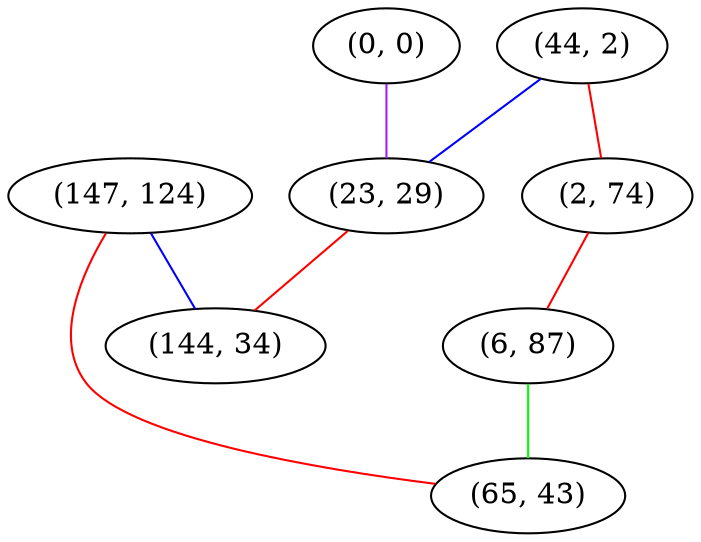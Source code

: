 graph "" {
"(44, 2)";
"(0, 0)";
"(147, 124)";
"(23, 29)";
"(144, 34)";
"(2, 74)";
"(6, 87)";
"(65, 43)";
"(44, 2)" -- "(23, 29)"  [color=blue, key=0, weight=3];
"(44, 2)" -- "(2, 74)"  [color=red, key=0, weight=1];
"(0, 0)" -- "(23, 29)"  [color=purple, key=0, weight=4];
"(147, 124)" -- "(65, 43)"  [color=red, key=0, weight=1];
"(147, 124)" -- "(144, 34)"  [color=blue, key=0, weight=3];
"(23, 29)" -- "(144, 34)"  [color=red, key=0, weight=1];
"(2, 74)" -- "(6, 87)"  [color=red, key=0, weight=1];
"(6, 87)" -- "(65, 43)"  [color=green, key=0, weight=2];
}
